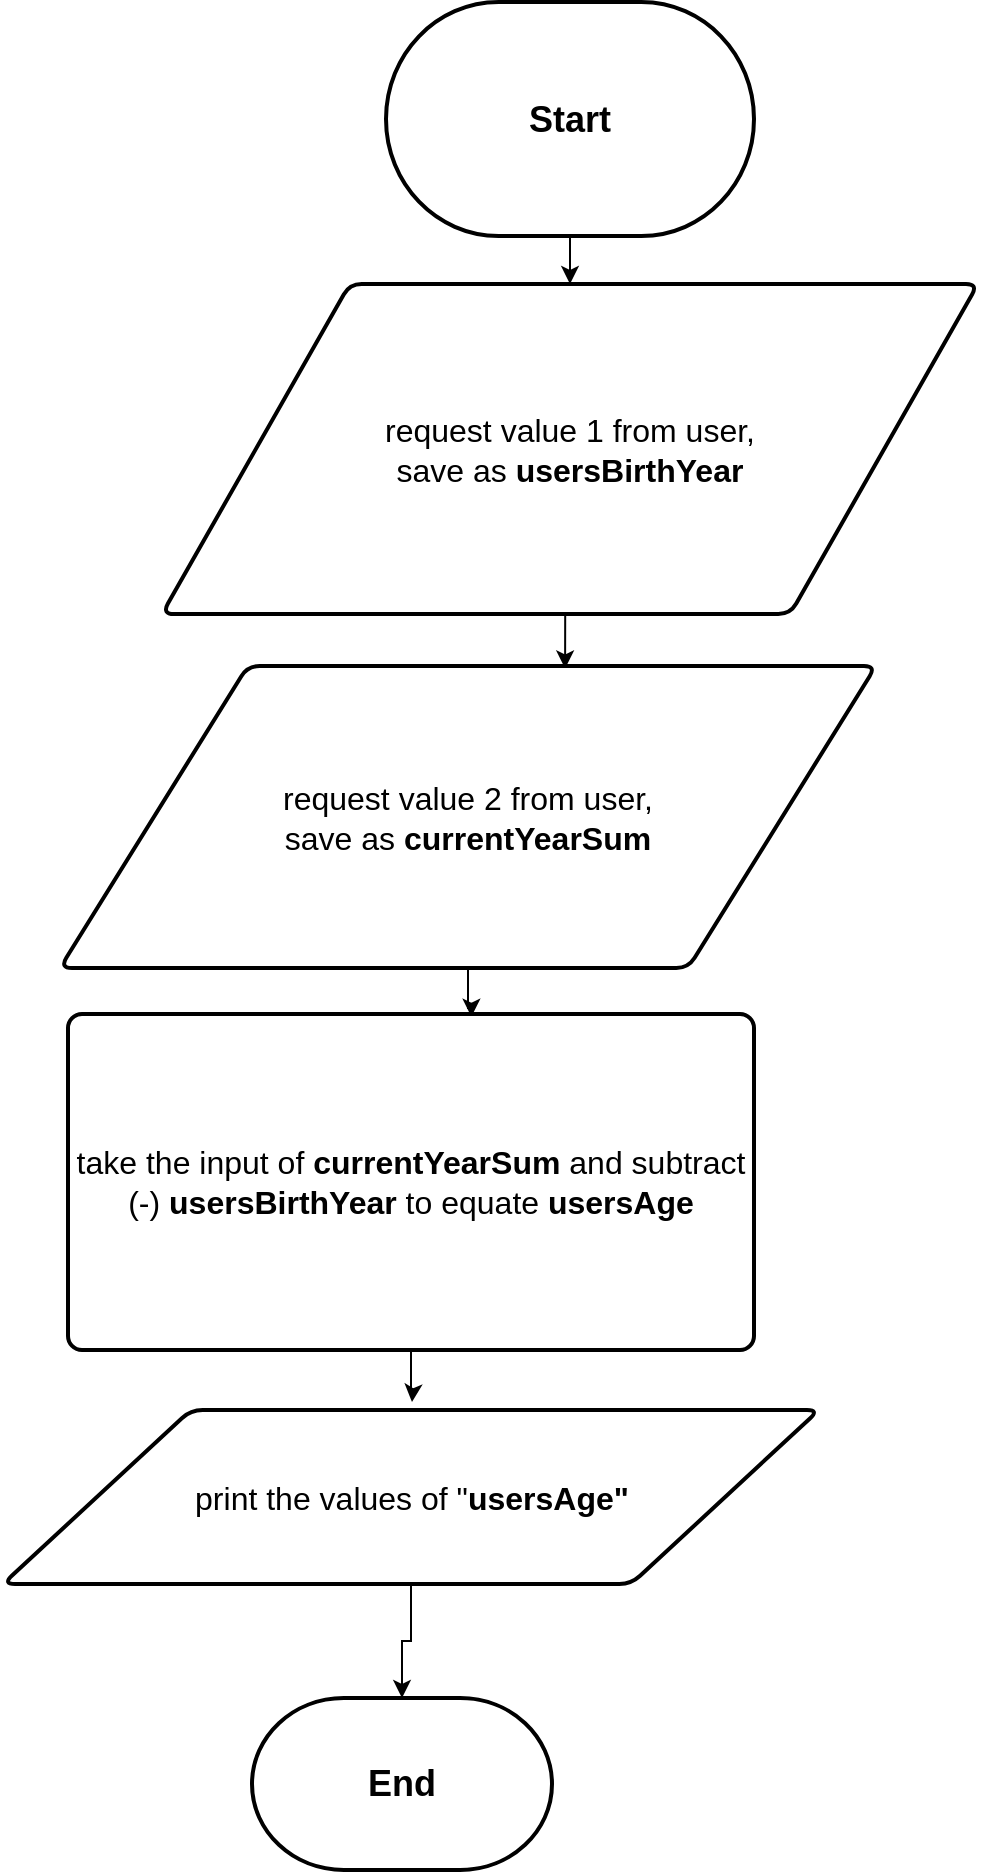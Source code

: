 <mxfile version="14.1.8" type="device"><diagram id="tQNIHTO66f59LF1uuEqG" name="Page-1"><mxGraphModel dx="1089" dy="708" grid="0" gridSize="10" guides="1" tooltips="1" connect="1" arrows="1" fold="1" page="1" pageScale="1" pageWidth="850" pageHeight="1100" math="0" shadow="0"><root><mxCell id="0"/><mxCell id="1" parent="0"/><mxCell id="6GnS63GSp9o9Ju83Tqlr-4" style="edgeStyle=orthogonalEdgeStyle;rounded=0;orthogonalLoop=1;jettySize=auto;html=1;entryX=0.5;entryY=0;entryDx=0;entryDy=0;" parent="1" source="6GnS63GSp9o9Ju83Tqlr-1" target="6GnS63GSp9o9Ju83Tqlr-2" edge="1"><mxGeometry relative="1" as="geometry"/></mxCell><mxCell id="6GnS63GSp9o9Ju83Tqlr-1" value="&lt;b&gt;&lt;font style=&quot;font-size: 18px&quot;&gt;Start&lt;/font&gt;&lt;/b&gt;" style="strokeWidth=2;html=1;shape=mxgraph.flowchart.terminator;whiteSpace=wrap;" parent="1" vertex="1"><mxGeometry x="337" y="6" width="184" height="117" as="geometry"/></mxCell><mxCell id="6GnS63GSp9o9Ju83Tqlr-6" style="edgeStyle=orthogonalEdgeStyle;rounded=0;orthogonalLoop=1;jettySize=auto;html=1;exitX=0.5;exitY=1;exitDx=0;exitDy=0;entryX=0.619;entryY=0.008;entryDx=0;entryDy=0;entryPerimeter=0;" parent="1" source="6GnS63GSp9o9Ju83Tqlr-2" target="6GnS63GSp9o9Ju83Tqlr-5" edge="1"><mxGeometry relative="1" as="geometry"/></mxCell><mxCell id="6GnS63GSp9o9Ju83Tqlr-2" value="&lt;font size=&quot;3&quot;&gt;request value 1 from user, &lt;br&gt;save as &lt;b&gt;usersBirthYear&lt;/b&gt;&lt;br&gt;&lt;/font&gt;" style="shape=parallelogram;html=1;strokeWidth=2;perimeter=parallelogramPerimeter;whiteSpace=wrap;rounded=1;arcSize=12;size=0.23;" parent="1" vertex="1"><mxGeometry x="225" y="147" width="408" height="165" as="geometry"/></mxCell><mxCell id="6GnS63GSp9o9Ju83Tqlr-8" style="edgeStyle=orthogonalEdgeStyle;rounded=0;orthogonalLoop=1;jettySize=auto;html=1;entryX=0.588;entryY=0.008;entryDx=0;entryDy=0;entryPerimeter=0;" parent="1" source="6GnS63GSp9o9Ju83Tqlr-5" target="6GnS63GSp9o9Ju83Tqlr-7" edge="1"><mxGeometry relative="1" as="geometry"/></mxCell><mxCell id="6GnS63GSp9o9Ju83Tqlr-5" value="&lt;font size=&quot;3&quot;&gt;request value 2 from user, &lt;br&gt;save as &lt;b&gt;currentYearSum&lt;/b&gt;&lt;br&gt;&lt;/font&gt;" style="shape=parallelogram;html=1;strokeWidth=2;perimeter=parallelogramPerimeter;whiteSpace=wrap;rounded=1;arcSize=12;size=0.23;" parent="1" vertex="1"><mxGeometry x="174" y="338" width="408" height="151" as="geometry"/></mxCell><mxCell id="6GnS63GSp9o9Ju83Tqlr-10" style="edgeStyle=orthogonalEdgeStyle;rounded=0;orthogonalLoop=1;jettySize=auto;html=1;" parent="1" source="6GnS63GSp9o9Ju83Tqlr-7" edge="1"><mxGeometry relative="1" as="geometry"><mxPoint x="350" y="706" as="targetPoint"/></mxGeometry></mxCell><mxCell id="6GnS63GSp9o9Ju83Tqlr-7" value="&lt;font size=&quot;3&quot;&gt;take the input of &lt;b&gt;currentYearSum&lt;/b&gt;&amp;nbsp;and subtract (-) &lt;b&gt;usersBirthYear&lt;/b&gt;&amp;nbsp;to equate &lt;b&gt;usersAge&lt;/b&gt;&lt;/font&gt;" style="rounded=1;whiteSpace=wrap;html=1;absoluteArcSize=1;arcSize=14;strokeWidth=2;" parent="1" vertex="1"><mxGeometry x="178" y="512" width="343" height="168" as="geometry"/></mxCell><mxCell id="6GnS63GSp9o9Ju83Tqlr-16" style="edgeStyle=orthogonalEdgeStyle;rounded=0;orthogonalLoop=1;jettySize=auto;html=1;entryX=0.5;entryY=0;entryDx=0;entryDy=0;entryPerimeter=0;" parent="1" source="6GnS63GSp9o9Ju83Tqlr-11" target="6GnS63GSp9o9Ju83Tqlr-12" edge="1"><mxGeometry relative="1" as="geometry"/></mxCell><mxCell id="6GnS63GSp9o9Ju83Tqlr-11" value="&lt;font size=&quot;3&quot;&gt;print the values of &quot;&lt;/font&gt;&lt;b style=&quot;font-size: medium&quot;&gt;usersAge&quot;&lt;/b&gt;&lt;font size=&quot;3&quot;&gt;&lt;br&gt;&lt;/font&gt;" style="shape=parallelogram;html=1;strokeWidth=2;perimeter=parallelogramPerimeter;whiteSpace=wrap;rounded=1;arcSize=12;size=0.23;" parent="1" vertex="1"><mxGeometry x="145.5" y="710" width="408" height="87" as="geometry"/></mxCell><mxCell id="6GnS63GSp9o9Ju83Tqlr-12" value="&lt;b&gt;&lt;font style=&quot;font-size: 18px&quot;&gt;End&lt;/font&gt;&lt;/b&gt;" style="strokeWidth=2;html=1;shape=mxgraph.flowchart.terminator;whiteSpace=wrap;" parent="1" vertex="1"><mxGeometry x="270" y="854" width="150" height="86" as="geometry"/></mxCell></root></mxGraphModel></diagram></mxfile>